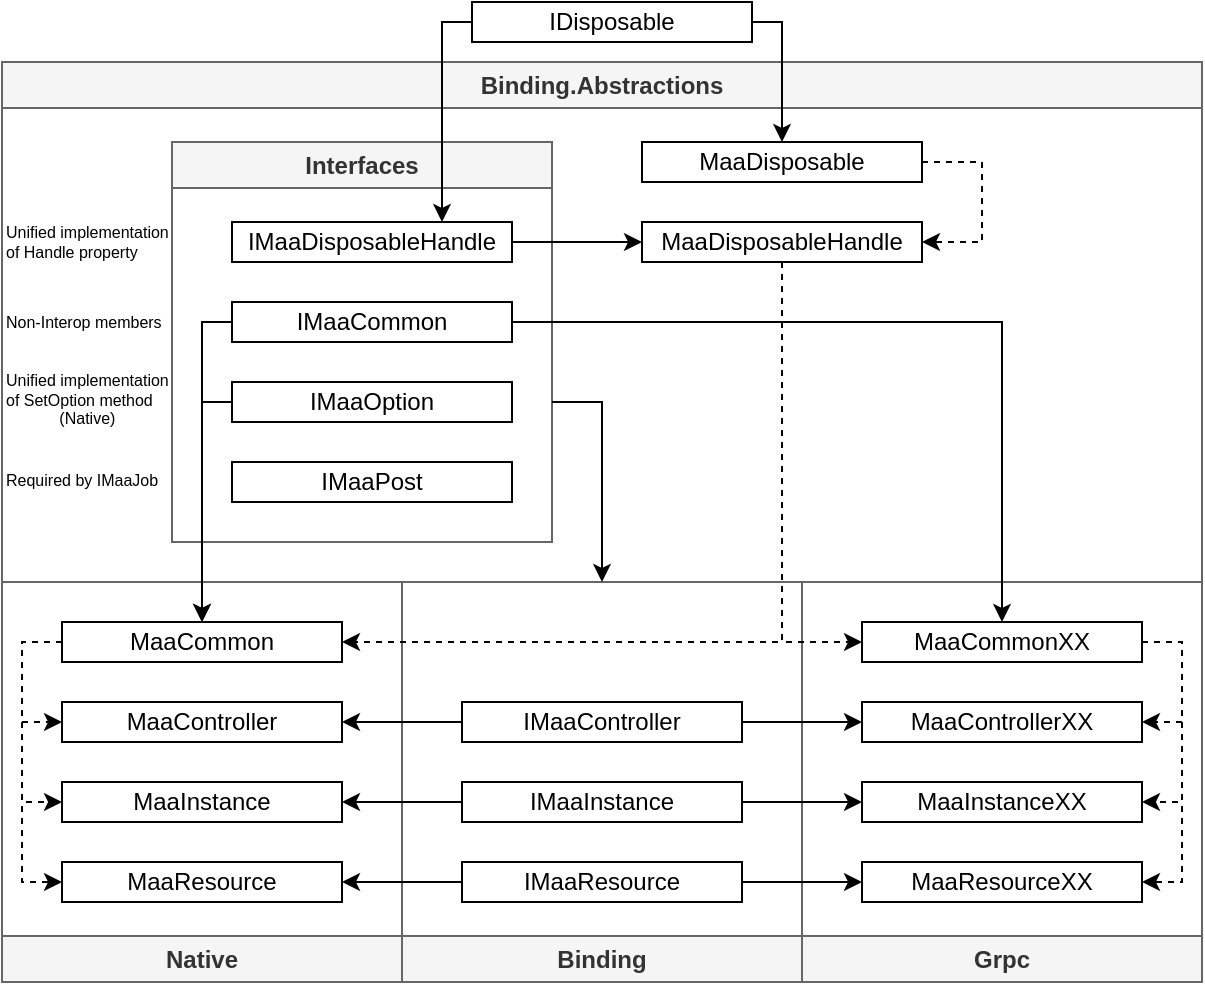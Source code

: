 <mxfile version="22.1.3" type="github">
  <diagram name="第 1 页" id="cIwJofdsYep9ioO_ulnx">
    <mxGraphModel dx="1888" dy="685" grid="1" gridSize="10" guides="1" tooltips="1" connect="1" arrows="1" fold="1" page="1" pageScale="1" pageWidth="827" pageHeight="1169" math="0" shadow="0">
      <root>
        <mxCell id="0" />
        <mxCell id="1" parent="0" />
        <mxCell id="rkgaNcpLRsH0wsxxn_K4-2" value="Binding.Abstractions" style="swimlane;whiteSpace=wrap;html=1;rounded=0;fillColor=#f5f5f5;strokeColor=#666666;fontColor=#333333;" vertex="1" parent="1">
          <mxGeometry x="180" y="350" width="600" height="260" as="geometry" />
        </mxCell>
        <mxCell id="rkgaNcpLRsH0wsxxn_K4-9" value="MaaDisposable" style="rounded=0;whiteSpace=wrap;html=1;" vertex="1" parent="rkgaNcpLRsH0wsxxn_K4-2">
          <mxGeometry x="320" y="40" width="140" height="20" as="geometry" />
        </mxCell>
        <mxCell id="rkgaNcpLRsH0wsxxn_K4-8" value="MaaDisposableHandle" style="rounded=0;whiteSpace=wrap;html=1;" vertex="1" parent="rkgaNcpLRsH0wsxxn_K4-2">
          <mxGeometry x="320" y="80" width="140" height="20" as="geometry" />
        </mxCell>
        <mxCell id="rkgaNcpLRsH0wsxxn_K4-23" value="" style="endArrow=classic;html=1;exitX=1;exitY=0.5;exitDx=0;exitDy=0;entryX=1;entryY=0.5;entryDx=0;entryDy=0;rounded=0;dashed=1;" edge="1" parent="rkgaNcpLRsH0wsxxn_K4-2" source="rkgaNcpLRsH0wsxxn_K4-9" target="rkgaNcpLRsH0wsxxn_K4-8">
          <mxGeometry width="50" height="50" relative="1" as="geometry">
            <mxPoint x="370" y="60" as="sourcePoint" />
            <mxPoint x="420" y="10" as="targetPoint" />
            <Array as="points">
              <mxPoint x="490" y="50" />
              <mxPoint x="490" y="90" />
            </Array>
          </mxGeometry>
        </mxCell>
        <mxCell id="rkgaNcpLRsH0wsxxn_K4-80" value="Interfaces" style="swimlane;whiteSpace=wrap;html=1;fillColor=#f5f5f5;fontColor=#333333;strokeColor=#666666;" vertex="1" parent="rkgaNcpLRsH0wsxxn_K4-2">
          <mxGeometry x="85" y="40" width="190" height="200" as="geometry" />
        </mxCell>
        <mxCell id="rkgaNcpLRsH0wsxxn_K4-3" value="IMaaDisposableHandle" style="rounded=0;whiteSpace=wrap;html=1;" vertex="1" parent="rkgaNcpLRsH0wsxxn_K4-80">
          <mxGeometry x="30" y="40" width="140" height="20" as="geometry" />
        </mxCell>
        <mxCell id="rkgaNcpLRsH0wsxxn_K4-5" value="IMaaCommon" style="rounded=0;whiteSpace=wrap;html=1;" vertex="1" parent="rkgaNcpLRsH0wsxxn_K4-80">
          <mxGeometry x="30" y="80" width="140" height="20" as="geometry" />
        </mxCell>
        <mxCell id="rkgaNcpLRsH0wsxxn_K4-6" value="IMaaOption" style="rounded=0;whiteSpace=wrap;html=1;" vertex="1" parent="rkgaNcpLRsH0wsxxn_K4-80">
          <mxGeometry x="30" y="120" width="140" height="20" as="geometry" />
        </mxCell>
        <mxCell id="rkgaNcpLRsH0wsxxn_K4-7" value="IMaaPost" style="rounded=0;whiteSpace=wrap;html=1;" vertex="1" parent="rkgaNcpLRsH0wsxxn_K4-80">
          <mxGeometry x="30" y="160" width="140" height="20" as="geometry" />
        </mxCell>
        <mxCell id="rkgaNcpLRsH0wsxxn_K4-82" value="" style="endArrow=classic;html=1;exitX=0;exitY=0.5;exitDx=0;exitDy=0;rounded=0;" edge="1" parent="rkgaNcpLRsH0wsxxn_K4-80" source="rkgaNcpLRsH0wsxxn_K4-6">
          <mxGeometry width="50" height="50" relative="1" as="geometry">
            <mxPoint x="45" y="160" as="sourcePoint" />
            <mxPoint x="15" y="240" as="targetPoint" />
            <Array as="points">
              <mxPoint x="15" y="130" />
            </Array>
          </mxGeometry>
        </mxCell>
        <mxCell id="rkgaNcpLRsH0wsxxn_K4-24" value="" style="endArrow=classic;html=1;entryX=0;entryY=0.5;entryDx=0;entryDy=0;rounded=0;exitX=1;exitY=0.5;exitDx=0;exitDy=0;" edge="1" parent="rkgaNcpLRsH0wsxxn_K4-2" source="rkgaNcpLRsH0wsxxn_K4-3" target="rkgaNcpLRsH0wsxxn_K4-8">
          <mxGeometry width="50" height="50" relative="1" as="geometry">
            <mxPoint x="220" y="60" as="sourcePoint" />
            <mxPoint x="230" y="180" as="targetPoint" />
            <Array as="points" />
          </mxGeometry>
        </mxCell>
        <mxCell id="rkgaNcpLRsH0wsxxn_K4-84" value="&lt;font style=&quot;font-size: 8px;&quot;&gt;Required by IMaaJob&lt;/font&gt;" style="text;html=1;strokeColor=none;fillColor=none;align=left;verticalAlign=middle;whiteSpace=wrap;rounded=0;fontSize=8;" vertex="1" parent="rkgaNcpLRsH0wsxxn_K4-2">
          <mxGeometry y="200" width="90" height="18" as="geometry" />
        </mxCell>
        <mxCell id="rkgaNcpLRsH0wsxxn_K4-85" value="&lt;font style=&quot;font-size: 8px;&quot;&gt;Unified implementation of SetOption method&lt;br&gt;&amp;nbsp; &amp;nbsp; &amp;nbsp; &amp;nbsp; &amp;nbsp; &amp;nbsp; (Native)&lt;/font&gt;" style="text;html=1;strokeColor=none;fillColor=none;align=left;verticalAlign=middle;whiteSpace=wrap;rounded=0;fontSize=8;" vertex="1" parent="rkgaNcpLRsH0wsxxn_K4-2">
          <mxGeometry y="160" width="90" height="18" as="geometry" />
        </mxCell>
        <mxCell id="rkgaNcpLRsH0wsxxn_K4-86" value="&lt;font style=&quot;font-size: 8px;&quot;&gt;Unified implementation of Handle property&lt;/font&gt;" style="text;html=1;strokeColor=none;fillColor=none;align=left;verticalAlign=middle;whiteSpace=wrap;rounded=0;fontSize=8;" vertex="1" parent="rkgaNcpLRsH0wsxxn_K4-2">
          <mxGeometry y="81" width="90" height="18" as="geometry" />
        </mxCell>
        <mxCell id="rkgaNcpLRsH0wsxxn_K4-87" value="&lt;font style=&quot;font-size: 8px;&quot;&gt;Non-Interop members&lt;/font&gt;" style="text;html=1;strokeColor=none;fillColor=none;align=left;verticalAlign=middle;whiteSpace=wrap;rounded=0;fontSize=8;" vertex="1" parent="rkgaNcpLRsH0wsxxn_K4-2">
          <mxGeometry y="121" width="90" height="18" as="geometry" />
        </mxCell>
        <mxCell id="rkgaNcpLRsH0wsxxn_K4-4" value="IDisposable" style="rounded=0;whiteSpace=wrap;html=1;" vertex="1" parent="1">
          <mxGeometry x="415" y="320" width="140" height="20" as="geometry" />
        </mxCell>
        <mxCell id="rkgaNcpLRsH0wsxxn_K4-10" value="Native" style="swimlane;whiteSpace=wrap;html=1;flipV=1;rounded=0;fillColor=#f5f5f5;fontColor=#333333;strokeColor=#666666;" vertex="1" parent="1">
          <mxGeometry x="180" y="610" width="200" height="200" as="geometry" />
        </mxCell>
        <mxCell id="rkgaNcpLRsH0wsxxn_K4-11" value="MaaCommon" style="rounded=0;whiteSpace=wrap;html=1;" vertex="1" parent="rkgaNcpLRsH0wsxxn_K4-10">
          <mxGeometry x="30" y="20" width="140" height="20" as="geometry" />
        </mxCell>
        <mxCell id="rkgaNcpLRsH0wsxxn_K4-12" value="MaaController" style="rounded=0;whiteSpace=wrap;html=1;" vertex="1" parent="rkgaNcpLRsH0wsxxn_K4-10">
          <mxGeometry x="30" y="60" width="140" height="20" as="geometry" />
        </mxCell>
        <mxCell id="rkgaNcpLRsH0wsxxn_K4-15" value="MaaResource" style="rounded=0;whiteSpace=wrap;html=1;" vertex="1" parent="rkgaNcpLRsH0wsxxn_K4-10">
          <mxGeometry x="30" y="140" width="140" height="20" as="geometry" />
        </mxCell>
        <mxCell id="rkgaNcpLRsH0wsxxn_K4-14" value="MaaInstance" style="rounded=0;whiteSpace=wrap;html=1;" vertex="1" parent="rkgaNcpLRsH0wsxxn_K4-10">
          <mxGeometry x="30" y="100" width="140" height="20" as="geometry" />
        </mxCell>
        <mxCell id="rkgaNcpLRsH0wsxxn_K4-69" value="" style="endArrow=classic;html=1;exitX=0;exitY=0.5;exitDx=0;exitDy=0;entryX=0;entryY=0.5;entryDx=0;entryDy=0;rounded=0;dashed=1;" edge="1" parent="rkgaNcpLRsH0wsxxn_K4-10" source="rkgaNcpLRsH0wsxxn_K4-11" target="rkgaNcpLRsH0wsxxn_K4-15">
          <mxGeometry width="50" height="50" relative="1" as="geometry">
            <mxPoint x="-10" y="180" as="sourcePoint" />
            <mxPoint x="40" y="130" as="targetPoint" />
            <Array as="points">
              <mxPoint x="10" y="30" />
              <mxPoint x="10" y="150" />
            </Array>
          </mxGeometry>
        </mxCell>
        <mxCell id="rkgaNcpLRsH0wsxxn_K4-66" value="" style="endArrow=classic;html=1;rounded=0;dashed=1;exitX=0;exitY=0.5;exitDx=0;exitDy=0;entryX=0;entryY=0.5;entryDx=0;entryDy=0;" edge="1" parent="rkgaNcpLRsH0wsxxn_K4-10" source="rkgaNcpLRsH0wsxxn_K4-11" target="rkgaNcpLRsH0wsxxn_K4-12">
          <mxGeometry width="50" height="50" relative="1" as="geometry">
            <mxPoint x="-40" y="150" as="sourcePoint" />
            <mxPoint x="10" y="100" as="targetPoint" />
            <Array as="points">
              <mxPoint x="10" y="30" />
              <mxPoint x="10" y="70" />
            </Array>
          </mxGeometry>
        </mxCell>
        <mxCell id="rkgaNcpLRsH0wsxxn_K4-16" value="Grpc" style="swimlane;whiteSpace=wrap;html=1;flipV=1;rounded=0;fillColor=#f5f5f5;fontColor=#333333;strokeColor=#666666;" vertex="1" parent="1">
          <mxGeometry x="580" y="610" width="200" height="200" as="geometry" />
        </mxCell>
        <mxCell id="rkgaNcpLRsH0wsxxn_K4-17" value="MaaCommonXX" style="rounded=0;whiteSpace=wrap;html=1;" vertex="1" parent="rkgaNcpLRsH0wsxxn_K4-16">
          <mxGeometry x="30" y="20" width="140" height="20" as="geometry" />
        </mxCell>
        <mxCell id="rkgaNcpLRsH0wsxxn_K4-18" value="MaaControllerXX" style="rounded=0;whiteSpace=wrap;html=1;" vertex="1" parent="rkgaNcpLRsH0wsxxn_K4-16">
          <mxGeometry x="30" y="60" width="140" height="20" as="geometry" />
        </mxCell>
        <mxCell id="rkgaNcpLRsH0wsxxn_K4-19" value="MaaResourceXX" style="rounded=0;whiteSpace=wrap;html=1;" vertex="1" parent="rkgaNcpLRsH0wsxxn_K4-16">
          <mxGeometry x="30" y="140" width="140" height="20" as="geometry" />
        </mxCell>
        <mxCell id="rkgaNcpLRsH0wsxxn_K4-20" value="MaaInstanceXX" style="rounded=0;whiteSpace=wrap;html=1;" vertex="1" parent="rkgaNcpLRsH0wsxxn_K4-16">
          <mxGeometry x="30" y="100" width="140" height="20" as="geometry" />
        </mxCell>
        <mxCell id="rkgaNcpLRsH0wsxxn_K4-77" value="" style="endArrow=classic;html=1;exitX=0;exitY=0.5;exitDx=0;exitDy=0;entryX=0;entryY=0.5;entryDx=0;entryDy=0;rounded=0;dashed=1;" edge="1" parent="rkgaNcpLRsH0wsxxn_K4-16">
          <mxGeometry width="50" height="50" relative="1" as="geometry">
            <mxPoint x="170" y="30" as="sourcePoint" />
            <mxPoint x="170" y="150" as="targetPoint" />
            <Array as="points">
              <mxPoint x="190" y="30" />
              <mxPoint x="190" y="150" />
            </Array>
          </mxGeometry>
        </mxCell>
        <mxCell id="rkgaNcpLRsH0wsxxn_K4-78" value="" style="endArrow=classic;html=1;rounded=0;dashed=1;exitX=0;exitY=0.5;exitDx=0;exitDy=0;entryX=0;entryY=0.5;entryDx=0;entryDy=0;" edge="1" parent="rkgaNcpLRsH0wsxxn_K4-16">
          <mxGeometry width="50" height="50" relative="1" as="geometry">
            <mxPoint x="170" y="30" as="sourcePoint" />
            <mxPoint x="170" y="70" as="targetPoint" />
            <Array as="points">
              <mxPoint x="190" y="30" />
              <mxPoint x="190" y="70" />
            </Array>
          </mxGeometry>
        </mxCell>
        <mxCell id="rkgaNcpLRsH0wsxxn_K4-79" value="" style="endArrow=classic;html=1;rounded=0;dashed=1;entryX=0;entryY=0.5;entryDx=0;entryDy=0;" edge="1" parent="rkgaNcpLRsH0wsxxn_K4-16">
          <mxGeometry width="50" height="50" relative="1" as="geometry">
            <mxPoint x="170" y="30" as="sourcePoint" />
            <mxPoint x="170" y="110" as="targetPoint" />
            <Array as="points">
              <mxPoint x="190" y="30" />
              <mxPoint x="190" y="110" />
            </Array>
          </mxGeometry>
        </mxCell>
        <mxCell id="rkgaNcpLRsH0wsxxn_K4-21" value="" style="endArrow=classic;html=1;rounded=0;exitX=0;exitY=0.5;exitDx=0;exitDy=0;entryX=0.75;entryY=0;entryDx=0;entryDy=0;" edge="1" parent="1" source="rkgaNcpLRsH0wsxxn_K4-4" target="rkgaNcpLRsH0wsxxn_K4-3">
          <mxGeometry width="50" height="50" relative="1" as="geometry">
            <mxPoint x="410" y="340" as="sourcePoint" />
            <mxPoint x="365" y="430" as="targetPoint" />
            <Array as="points">
              <mxPoint x="400" y="330" />
            </Array>
          </mxGeometry>
        </mxCell>
        <mxCell id="rkgaNcpLRsH0wsxxn_K4-22" value="" style="endArrow=classic;html=1;entryX=0.5;entryY=0;entryDx=0;entryDy=0;rounded=0;exitX=1;exitY=0.5;exitDx=0;exitDy=0;" edge="1" parent="1" source="rkgaNcpLRsH0wsxxn_K4-4" target="rkgaNcpLRsH0wsxxn_K4-9">
          <mxGeometry width="50" height="50" relative="1" as="geometry">
            <mxPoint x="636" y="295" as="sourcePoint" />
            <mxPoint x="600" y="385" as="targetPoint" />
            <Array as="points">
              <mxPoint x="570" y="330" />
            </Array>
          </mxGeometry>
        </mxCell>
        <mxCell id="rkgaNcpLRsH0wsxxn_K4-27" value="Binding" style="swimlane;whiteSpace=wrap;html=1;flipV=1;rounded=0;fillColor=#f5f5f5;fontColor=#333333;strokeColor=#666666;" vertex="1" parent="1">
          <mxGeometry x="380" y="610" width="200" height="200" as="geometry" />
        </mxCell>
        <mxCell id="rkgaNcpLRsH0wsxxn_K4-29" value="IMaaController" style="rounded=0;whiteSpace=wrap;html=1;" vertex="1" parent="rkgaNcpLRsH0wsxxn_K4-27">
          <mxGeometry x="30" y="60" width="140" height="20" as="geometry" />
        </mxCell>
        <mxCell id="rkgaNcpLRsH0wsxxn_K4-30" value="IMaaResource" style="rounded=0;whiteSpace=wrap;html=1;" vertex="1" parent="rkgaNcpLRsH0wsxxn_K4-27">
          <mxGeometry x="30" y="140" width="140" height="20" as="geometry" />
        </mxCell>
        <mxCell id="rkgaNcpLRsH0wsxxn_K4-31" value="IMaaInstance" style="rounded=0;whiteSpace=wrap;html=1;" vertex="1" parent="rkgaNcpLRsH0wsxxn_K4-27">
          <mxGeometry x="30" y="100" width="140" height="20" as="geometry" />
        </mxCell>
        <mxCell id="rkgaNcpLRsH0wsxxn_K4-47" value="" style="endArrow=classic;html=1;entryX=0.5;entryY=0;entryDx=0;entryDy=0;rounded=0;" edge="1" parent="1">
          <mxGeometry width="50" height="50" relative="1" as="geometry">
            <mxPoint x="455" y="520" as="sourcePoint" />
            <mxPoint x="480" y="610" as="targetPoint" />
            <Array as="points">
              <mxPoint x="480" y="520" />
            </Array>
          </mxGeometry>
        </mxCell>
        <mxCell id="rkgaNcpLRsH0wsxxn_K4-54" value="" style="endArrow=classic;html=1;entryX=1;entryY=0.5;entryDx=0;entryDy=0;exitX=0;exitY=0.5;exitDx=0;exitDy=0;" edge="1" parent="1" source="rkgaNcpLRsH0wsxxn_K4-29" target="rkgaNcpLRsH0wsxxn_K4-12">
          <mxGeometry width="50" height="50" relative="1" as="geometry">
            <mxPoint x="400" y="680" as="sourcePoint" />
            <mxPoint x="460" y="630" as="targetPoint" />
          </mxGeometry>
        </mxCell>
        <mxCell id="rkgaNcpLRsH0wsxxn_K4-55" value="" style="endArrow=classic;html=1;entryX=1;entryY=0.5;entryDx=0;entryDy=0;exitX=0;exitY=0.5;exitDx=0;exitDy=0;" edge="1" parent="1" source="rkgaNcpLRsH0wsxxn_K4-31" target="rkgaNcpLRsH0wsxxn_K4-14">
          <mxGeometry width="50" height="50" relative="1" as="geometry">
            <mxPoint x="420" y="690" as="sourcePoint" />
            <mxPoint x="360" y="690" as="targetPoint" />
          </mxGeometry>
        </mxCell>
        <mxCell id="rkgaNcpLRsH0wsxxn_K4-56" value="" style="endArrow=classic;html=1;entryX=1;entryY=0.5;entryDx=0;entryDy=0;exitX=0;exitY=0.5;exitDx=0;exitDy=0;" edge="1" parent="1" source="rkgaNcpLRsH0wsxxn_K4-30" target="rkgaNcpLRsH0wsxxn_K4-15">
          <mxGeometry width="50" height="50" relative="1" as="geometry">
            <mxPoint x="430" y="700" as="sourcePoint" />
            <mxPoint x="370" y="700" as="targetPoint" />
          </mxGeometry>
        </mxCell>
        <mxCell id="rkgaNcpLRsH0wsxxn_K4-57" value="" style="endArrow=classic;html=1;entryX=0;entryY=0.5;entryDx=0;entryDy=0;exitX=1;exitY=0.5;exitDx=0;exitDy=0;" edge="1" parent="1" source="rkgaNcpLRsH0wsxxn_K4-29" target="rkgaNcpLRsH0wsxxn_K4-18">
          <mxGeometry width="50" height="50" relative="1" as="geometry">
            <mxPoint x="440" y="710" as="sourcePoint" />
            <mxPoint x="380" y="710" as="targetPoint" />
          </mxGeometry>
        </mxCell>
        <mxCell id="rkgaNcpLRsH0wsxxn_K4-58" value="" style="endArrow=classic;html=1;entryX=0;entryY=0.5;entryDx=0;entryDy=0;exitX=1;exitY=0.5;exitDx=0;exitDy=0;" edge="1" parent="1" source="rkgaNcpLRsH0wsxxn_K4-31" target="rkgaNcpLRsH0wsxxn_K4-20">
          <mxGeometry width="50" height="50" relative="1" as="geometry">
            <mxPoint x="560" y="690" as="sourcePoint" />
            <mxPoint x="620" y="690" as="targetPoint" />
          </mxGeometry>
        </mxCell>
        <mxCell id="rkgaNcpLRsH0wsxxn_K4-59" value="" style="endArrow=classic;html=1;entryX=0;entryY=0.5;entryDx=0;entryDy=0;exitX=1;exitY=0.5;exitDx=0;exitDy=0;" edge="1" parent="1" source="rkgaNcpLRsH0wsxxn_K4-30" target="rkgaNcpLRsH0wsxxn_K4-19">
          <mxGeometry width="50" height="50" relative="1" as="geometry">
            <mxPoint x="560" y="730" as="sourcePoint" />
            <mxPoint x="620" y="730" as="targetPoint" />
          </mxGeometry>
        </mxCell>
        <mxCell id="rkgaNcpLRsH0wsxxn_K4-49" value="" style="endArrow=classic;html=1;entryX=0.5;entryY=0;entryDx=0;entryDy=0;rounded=0;exitX=0;exitY=0.5;exitDx=0;exitDy=0;" edge="1" parent="1" source="rkgaNcpLRsH0wsxxn_K4-5" target="rkgaNcpLRsH0wsxxn_K4-11">
          <mxGeometry width="50" height="50" relative="1" as="geometry">
            <mxPoint x="260" y="480" as="sourcePoint" />
            <mxPoint x="220" y="580" as="targetPoint" />
            <Array as="points">
              <mxPoint x="280" y="480" />
            </Array>
          </mxGeometry>
        </mxCell>
        <mxCell id="rkgaNcpLRsH0wsxxn_K4-63" value="" style="endArrow=classic;html=1;exitX=1;exitY=0.5;exitDx=0;exitDy=0;entryX=0.5;entryY=0;entryDx=0;entryDy=0;rounded=0;" edge="1" parent="1" source="rkgaNcpLRsH0wsxxn_K4-5" target="rkgaNcpLRsH0wsxxn_K4-17">
          <mxGeometry width="50" height="50" relative="1" as="geometry">
            <mxPoint x="570" y="510" as="sourcePoint" />
            <mxPoint x="620" y="460" as="targetPoint" />
            <Array as="points">
              <mxPoint x="680" y="480" />
            </Array>
          </mxGeometry>
        </mxCell>
        <mxCell id="rkgaNcpLRsH0wsxxn_K4-64" value="" style="endArrow=classic;html=1;exitX=0.5;exitY=1;exitDx=0;exitDy=0;entryX=0;entryY=0.5;entryDx=0;entryDy=0;rounded=0;dashed=1;" edge="1" parent="1" source="rkgaNcpLRsH0wsxxn_K4-8" target="rkgaNcpLRsH0wsxxn_K4-17">
          <mxGeometry width="50" height="50" relative="1" as="geometry">
            <mxPoint x="600" y="520" as="sourcePoint" />
            <mxPoint x="650" y="470" as="targetPoint" />
            <Array as="points">
              <mxPoint x="570" y="640" />
            </Array>
          </mxGeometry>
        </mxCell>
        <mxCell id="rkgaNcpLRsH0wsxxn_K4-65" value="" style="endArrow=classic;html=1;exitX=0.5;exitY=1;exitDx=0;exitDy=0;entryX=1;entryY=0.5;entryDx=0;entryDy=0;rounded=0;dashed=1;" edge="1" parent="1" source="rkgaNcpLRsH0wsxxn_K4-8" target="rkgaNcpLRsH0wsxxn_K4-11">
          <mxGeometry width="50" height="50" relative="1" as="geometry">
            <mxPoint x="580" y="460" as="sourcePoint" />
            <mxPoint x="620" y="650" as="targetPoint" />
            <Array as="points">
              <mxPoint x="570" y="640" />
            </Array>
          </mxGeometry>
        </mxCell>
        <mxCell id="rkgaNcpLRsH0wsxxn_K4-67" value="" style="endArrow=classic;html=1;rounded=0;dashed=1;entryX=0;entryY=0.5;entryDx=0;entryDy=0;" edge="1" parent="1" target="rkgaNcpLRsH0wsxxn_K4-14">
          <mxGeometry width="50" height="50" relative="1" as="geometry">
            <mxPoint x="210" y="640" as="sourcePoint" />
            <mxPoint x="200" y="720" as="targetPoint" />
            <Array as="points">
              <mxPoint x="190" y="640" />
              <mxPoint x="190" y="720" />
            </Array>
          </mxGeometry>
        </mxCell>
      </root>
    </mxGraphModel>
  </diagram>
</mxfile>
